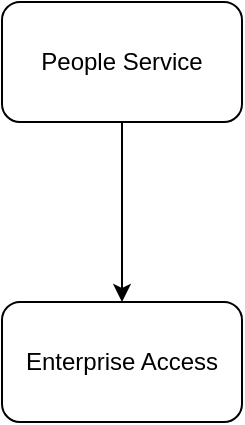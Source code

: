 <mxfile version="14.5.6" type="github" pages="4"><diagram id="2ZicLahAkMwy1uGJY4i7" name="Workflow"><mxGraphModel dx="1902" dy="926" grid="1" gridSize="10" guides="1" tooltips="1" connect="1" arrows="1" fold="1" page="1" pageScale="1" pageWidth="1100" pageHeight="850" math="0" shadow="0"><root><mxCell id="esgHbYrnC5C50tomHgbE-0"/><mxCell id="esgHbYrnC5C50tomHgbE-1" parent="esgHbYrnC5C50tomHgbE-0"/><mxCell id="GKuD-xg1_WZd025ETePE-1" style="edgeStyle=orthogonalEdgeStyle;rounded=0;orthogonalLoop=1;jettySize=auto;html=1;exitX=0.5;exitY=1;exitDx=0;exitDy=0;entryX=0.5;entryY=0;entryDx=0;entryDy=0;" parent="esgHbYrnC5C50tomHgbE-1" source="CmkUiu_usdwQD7UQJuM9-8" target="GKuD-xg1_WZd025ETePE-0" edge="1"><mxGeometry relative="1" as="geometry"/></mxCell><mxCell id="CmkUiu_usdwQD7UQJuM9-8" value="People Service" style="whiteSpace=wrap;html=1;rounded=1;" parent="esgHbYrnC5C50tomHgbE-1" vertex="1"><mxGeometry x="230" y="120" width="120" height="60" as="geometry"/></mxCell><mxCell id="GKuD-xg1_WZd025ETePE-0" value="Enterprise Access" style="whiteSpace=wrap;html=1;rounded=1;" parent="esgHbYrnC5C50tomHgbE-1" vertex="1"><mxGeometry x="230" y="270" width="120" height="60" as="geometry"/></mxCell></root></mxGraphModel></diagram><diagram id="8zZ_oITlpo-OSzF2_ptK" name="Sequence"><mxGraphModel dx="2725" dy="1338" grid="1" gridSize="10" guides="1" tooltips="1" connect="1" arrows="1" fold="1" page="1" pageScale="1" pageWidth="850" pageHeight="1100" math="0" shadow="0"><root><mxCell id="VXMPrNVo3MlUeENppWDQ-0"/><mxCell id="VXMPrNVo3MlUeENppWDQ-1" parent="VXMPrNVo3MlUeENppWDQ-0"/></root></mxGraphModel></diagram><diagram id="oorJlYaGRG9ph4syagww" name="SvcV-2"><mxGraphModel dx="1635" dy="803" grid="1" gridSize="10" guides="1" tooltips="1" connect="1" arrows="1" fold="1" page="1" pageScale="1" pageWidth="850" pageHeight="1100" math="0" shadow="0"><root><mxCell id="H_-ThdgvMd2uYaJ2s5YI-0"/><mxCell id="H_-ThdgvMd2uYaJ2s5YI-1" parent="H_-ThdgvMd2uYaJ2s5YI-0"/></root></mxGraphModel></diagram><diagram id="kA5y3ScwM8rqPOcfmAnQ" name="DIV Diagrams"><mxGraphModel dx="2717" dy="1323" grid="1" gridSize="10" guides="1" tooltips="1" connect="1" arrows="1" fold="1" page="1" pageScale="1" pageWidth="850" pageHeight="1100" math="0" shadow="0"><root><mxCell id="Ox95dz9BANwZEl6q_HYK-0"/><mxCell id="Ox95dz9BANwZEl6q_HYK-1" parent="Ox95dz9BANwZEl6q_HYK-0"/></root></mxGraphModel></diagram></mxfile>